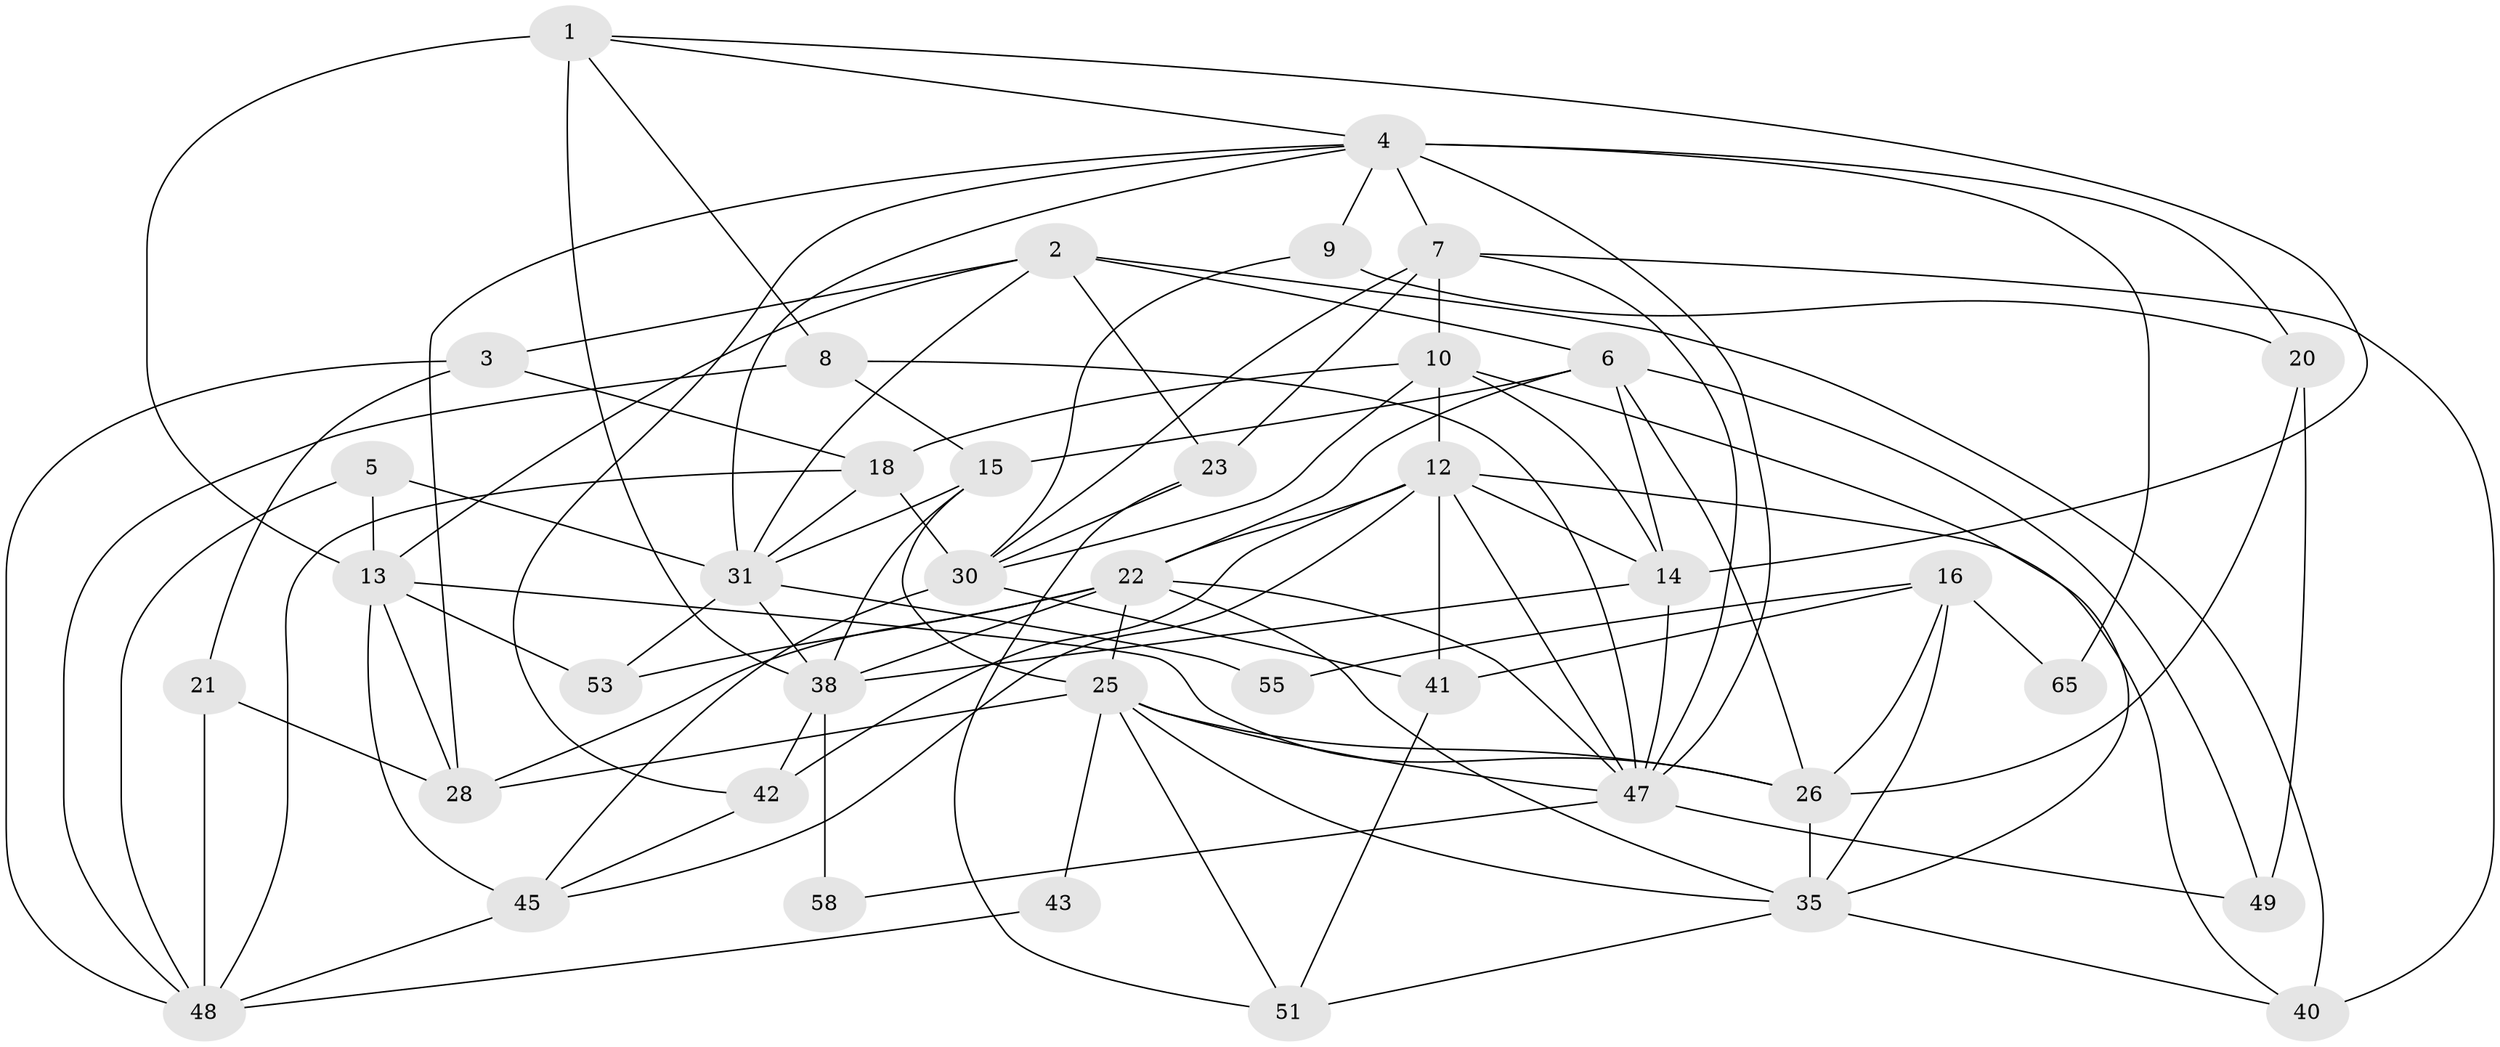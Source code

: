 // Generated by graph-tools (version 1.1) at 2025/52/02/27/25 19:52:08]
// undirected, 40 vertices, 103 edges
graph export_dot {
graph [start="1"]
  node [color=gray90,style=filled];
  1 [super="+46"];
  2 [super="+59"];
  3;
  4 [super="+24"];
  5;
  6 [super="+62"];
  7 [super="+27"];
  8;
  9;
  10 [super="+11"];
  12 [super="+61"];
  13 [super="+19"];
  14 [super="+33"];
  15;
  16 [super="+17"];
  18;
  20 [super="+50"];
  21 [super="+44"];
  22 [super="+37"];
  23 [super="+34"];
  25 [super="+29"];
  26 [super="+39"];
  28 [super="+64"];
  30 [super="+32"];
  31 [super="+36"];
  35 [super="+60"];
  38 [super="+54"];
  40;
  41;
  42 [super="+57"];
  43;
  45 [super="+52"];
  47 [super="+63"];
  48 [super="+56"];
  49;
  51;
  53;
  55;
  58;
  65;
  1 -- 4;
  1 -- 13;
  1 -- 8;
  1 -- 14;
  1 -- 38;
  2 -- 6;
  2 -- 3;
  2 -- 23;
  2 -- 40;
  2 -- 13;
  2 -- 31;
  3 -- 18;
  3 -- 48;
  3 -- 21;
  4 -- 31;
  4 -- 42;
  4 -- 65;
  4 -- 20 [weight=2];
  4 -- 7;
  4 -- 9;
  4 -- 47;
  4 -- 28;
  5 -- 31;
  5 -- 13;
  5 -- 48;
  6 -- 15;
  6 -- 49;
  6 -- 14;
  6 -- 22;
  6 -- 26;
  7 -- 40;
  7 -- 30;
  7 -- 23;
  7 -- 47;
  7 -- 10;
  8 -- 15;
  8 -- 47;
  8 -- 48;
  9 -- 30;
  9 -- 20;
  10 -- 35;
  10 -- 18;
  10 -- 14;
  10 -- 12;
  10 -- 30;
  12 -- 40;
  12 -- 41;
  12 -- 45;
  12 -- 22;
  12 -- 14;
  12 -- 47;
  12 -- 42;
  13 -- 45 [weight=2];
  13 -- 53;
  13 -- 28;
  13 -- 26;
  14 -- 38;
  14 -- 47;
  15 -- 31;
  15 -- 38;
  15 -- 25;
  16 -- 65;
  16 -- 41;
  16 -- 55;
  16 -- 35;
  16 -- 26;
  18 -- 30;
  18 -- 31;
  18 -- 48;
  20 -- 49;
  20 -- 26;
  21 -- 48;
  21 -- 28;
  22 -- 25;
  22 -- 35;
  22 -- 53;
  22 -- 38;
  22 -- 47;
  22 -- 28;
  23 -- 51;
  23 -- 30;
  25 -- 35;
  25 -- 51;
  25 -- 26;
  25 -- 43;
  25 -- 47;
  25 -- 28;
  26 -- 35;
  30 -- 41;
  30 -- 45;
  31 -- 53;
  31 -- 55;
  31 -- 38;
  35 -- 40;
  35 -- 51;
  38 -- 58;
  38 -- 42;
  41 -- 51;
  42 -- 45;
  43 -- 48;
  45 -- 48;
  47 -- 58;
  47 -- 49;
}
